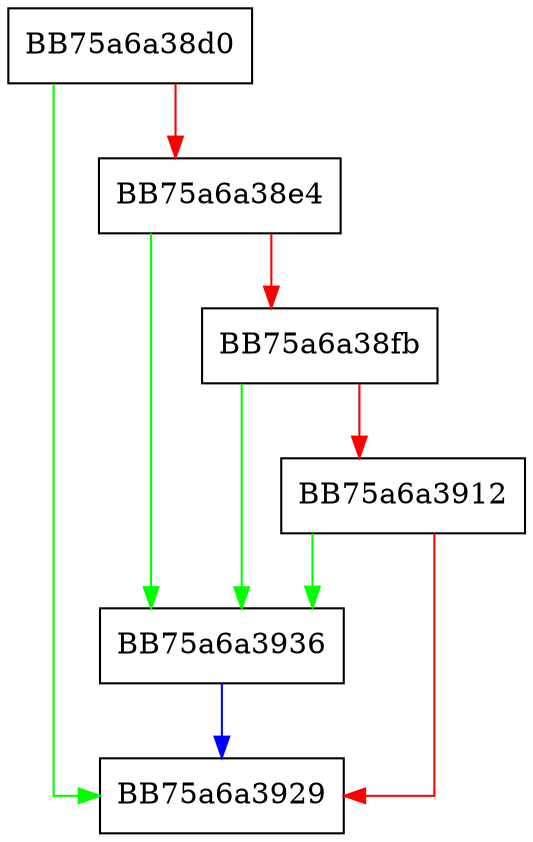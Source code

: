 digraph AmsiAppIdIsShouldIgnoreProcessExclusion {
  node [shape="box"];
  graph [splines=ortho];
  BB75a6a38d0 -> BB75a6a3929 [color="green"];
  BB75a6a38d0 -> BB75a6a38e4 [color="red"];
  BB75a6a38e4 -> BB75a6a3936 [color="green"];
  BB75a6a38e4 -> BB75a6a38fb [color="red"];
  BB75a6a38fb -> BB75a6a3936 [color="green"];
  BB75a6a38fb -> BB75a6a3912 [color="red"];
  BB75a6a3912 -> BB75a6a3936 [color="green"];
  BB75a6a3912 -> BB75a6a3929 [color="red"];
  BB75a6a3936 -> BB75a6a3929 [color="blue"];
}
